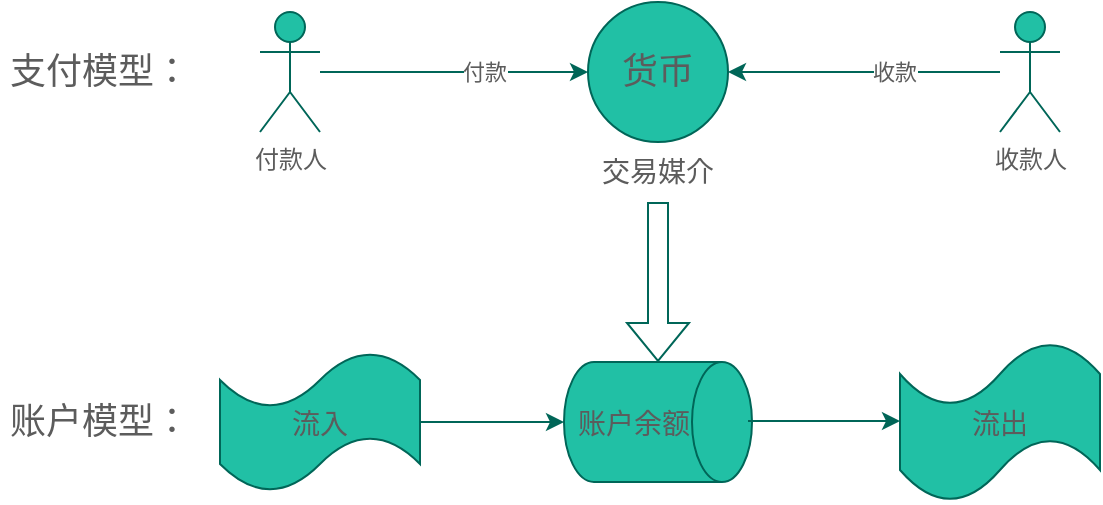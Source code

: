 <mxfile version="20.1.1" type="github" pages="2">
  <diagram id="f6H1rkS5LVtp8DxBB44C" name="账户模型">
    <mxGraphModel dx="1185" dy="635" grid="1" gridSize="10" guides="1" tooltips="1" connect="1" arrows="1" fold="1" page="1" pageScale="1" pageWidth="827" pageHeight="1169" math="0" shadow="0">
      <root>
        <mxCell id="0" />
        <mxCell id="1" parent="0" />
        <mxCell id="CPrKHJD8Jtr9ogx_GKBD-1" value="付款人" style="shape=umlActor;verticalLabelPosition=bottom;verticalAlign=top;html=1;outlineConnect=0;fillColor=#21C0A5;strokeColor=#006658;fontColor=#5C5C5C;" parent="1" vertex="1">
          <mxGeometry x="180" y="220" width="30" height="60" as="geometry" />
        </mxCell>
        <mxCell id="CPrKHJD8Jtr9ogx_GKBD-2" value="收款人" style="shape=umlActor;verticalLabelPosition=bottom;verticalAlign=top;html=1;outlineConnect=0;fillColor=#21C0A5;strokeColor=#006658;fontColor=#5C5C5C;" parent="1" vertex="1">
          <mxGeometry x="550" y="220" width="30" height="60" as="geometry" />
        </mxCell>
        <mxCell id="CPrKHJD8Jtr9ogx_GKBD-4" value="&lt;font style=&quot;font-size: 18px;&quot;&gt;货币&lt;/font&gt;" style="ellipse;whiteSpace=wrap;html=1;aspect=fixed;fillColor=#21C0A5;strokeColor=#006658;fontColor=#5C5C5C;" parent="1" vertex="1">
          <mxGeometry x="344" y="215" width="70" height="70" as="geometry" />
        </mxCell>
        <mxCell id="CPrKHJD8Jtr9ogx_GKBD-5" value="" style="endArrow=classic;html=1;rounded=0;entryX=0;entryY=0.5;entryDx=0;entryDy=0;strokeColor=#006658;fontColor=#5C5C5C;" parent="1" target="CPrKHJD8Jtr9ogx_GKBD-4" edge="1">
          <mxGeometry relative="1" as="geometry">
            <mxPoint x="210" y="250" as="sourcePoint" />
            <mxPoint x="280" y="250" as="targetPoint" />
          </mxGeometry>
        </mxCell>
        <mxCell id="CPrKHJD8Jtr9ogx_GKBD-6" value="付款" style="edgeLabel;resizable=0;html=1;align=center;verticalAlign=middle;fontColor=#5C5C5C;" parent="CPrKHJD8Jtr9ogx_GKBD-5" connectable="0" vertex="1">
          <mxGeometry relative="1" as="geometry">
            <mxPoint x="15" as="offset" />
          </mxGeometry>
        </mxCell>
        <mxCell id="CPrKHJD8Jtr9ogx_GKBD-8" value="" style="endArrow=classic;html=1;rounded=0;entryX=1;entryY=0.5;entryDx=0;entryDy=0;strokeColor=#006658;fontColor=#5C5C5C;" parent="1" source="CPrKHJD8Jtr9ogx_GKBD-2" target="CPrKHJD8Jtr9ogx_GKBD-4" edge="1">
          <mxGeometry relative="1" as="geometry">
            <mxPoint x="414" y="249.5" as="sourcePoint" />
            <mxPoint x="548" y="249.5" as="targetPoint" />
          </mxGeometry>
        </mxCell>
        <mxCell id="CPrKHJD8Jtr9ogx_GKBD-9" value="收款" style="edgeLabel;resizable=0;html=1;align=center;verticalAlign=middle;fontColor=#5C5C5C;" parent="CPrKHJD8Jtr9ogx_GKBD-8" connectable="0" vertex="1">
          <mxGeometry relative="1" as="geometry">
            <mxPoint x="15" as="offset" />
          </mxGeometry>
        </mxCell>
        <mxCell id="CPrKHJD8Jtr9ogx_GKBD-12" value="&lt;font style=&quot;font-size: 14px;&quot;&gt;交易媒介&lt;/font&gt;" style="text;html=1;strokeColor=none;fillColor=none;align=center;verticalAlign=middle;whiteSpace=wrap;rounded=0;fontColor=#5C5C5C;" parent="1" vertex="1">
          <mxGeometry x="349" y="285" width="60" height="30" as="geometry" />
        </mxCell>
        <mxCell id="CPrKHJD8Jtr9ogx_GKBD-13" value="&lt;font style=&quot;font-size: 18px;&quot;&gt;支付模型：&lt;/font&gt;" style="text;html=1;strokeColor=none;fillColor=none;align=center;verticalAlign=middle;whiteSpace=wrap;rounded=0;fontColor=#5C5C5C;" parent="1" vertex="1">
          <mxGeometry x="50" y="235" width="100" height="30" as="geometry" />
        </mxCell>
        <mxCell id="CPrKHJD8Jtr9ogx_GKBD-20" value="" style="edgeStyle=orthogonalEdgeStyle;rounded=0;orthogonalLoop=1;jettySize=auto;html=1;fontSize=18;strokeColor=#006658;fontColor=#5C5C5C;" parent="1" source="CPrKHJD8Jtr9ogx_GKBD-15" target="CPrKHJD8Jtr9ogx_GKBD-17" edge="1">
          <mxGeometry relative="1" as="geometry" />
        </mxCell>
        <mxCell id="CPrKHJD8Jtr9ogx_GKBD-15" value="&lt;font style=&quot;font-size: 14px;&quot;&gt;流入&lt;/font&gt;" style="shape=tape;whiteSpace=wrap;html=1;fontSize=18;fillColor=#21C0A5;strokeColor=#006658;fontColor=#5C5C5C;" parent="1" vertex="1">
          <mxGeometry x="160" y="390" width="100" height="70" as="geometry" />
        </mxCell>
        <mxCell id="CPrKHJD8Jtr9ogx_GKBD-16" value="&lt;font style=&quot;font-size: 14px;&quot;&gt;流出&lt;/font&gt;" style="shape=tape;whiteSpace=wrap;html=1;fontSize=18;fillColor=#21C0A5;strokeColor=#006658;fontColor=#5C5C5C;" parent="1" vertex="1">
          <mxGeometry x="500" y="385" width="100" height="80" as="geometry" />
        </mxCell>
        <mxCell id="CPrKHJD8Jtr9ogx_GKBD-17" value="&lt;font style=&quot;font-size: 14px;&quot;&gt;账户余额&lt;/font&gt;" style="shape=cylinder3;whiteSpace=wrap;html=1;boundedLbl=1;backgroundOutline=1;size=15;fontSize=18;direction=south;fillColor=#21C0A5;strokeColor=#006658;fontColor=#5C5C5C;" parent="1" vertex="1">
          <mxGeometry x="332" y="395" width="94" height="60" as="geometry" />
        </mxCell>
        <mxCell id="CPrKHJD8Jtr9ogx_GKBD-23" value="&lt;font style=&quot;font-size: 18px;&quot;&gt;账户模型：&lt;/font&gt;" style="text;html=1;strokeColor=none;fillColor=none;align=center;verticalAlign=middle;whiteSpace=wrap;rounded=0;fontColor=#5C5C5C;" parent="1" vertex="1">
          <mxGeometry x="50" y="410" width="100" height="30" as="geometry" />
        </mxCell>
        <mxCell id="CPrKHJD8Jtr9ogx_GKBD-24" value="" style="edgeStyle=orthogonalEdgeStyle;rounded=0;orthogonalLoop=1;jettySize=auto;html=1;fontSize=18;strokeColor=#006658;fontColor=#5C5C5C;" parent="1" target="CPrKHJD8Jtr9ogx_GKBD-16" edge="1">
          <mxGeometry relative="1" as="geometry">
            <mxPoint x="424" y="424.5" as="sourcePoint" />
            <mxPoint x="494" y="424.5" as="targetPoint" />
          </mxGeometry>
        </mxCell>
        <mxCell id="CPrKHJD8Jtr9ogx_GKBD-30" value="" style="shape=flexArrow;endArrow=classic;html=1;rounded=0;fontSize=14;exitX=0.5;exitY=1;exitDx=0;exitDy=0;strokeColor=#006658;fontColor=#5C5C5C;" parent="1" source="CPrKHJD8Jtr9ogx_GKBD-12" target="CPrKHJD8Jtr9ogx_GKBD-17" edge="1">
          <mxGeometry width="50" height="50" relative="1" as="geometry">
            <mxPoint x="370" y="330" as="sourcePoint" />
            <mxPoint x="420" y="280" as="targetPoint" />
          </mxGeometry>
        </mxCell>
      </root>
    </mxGraphModel>
  </diagram>
  <diagram id="QtaU4OuOjG64xkX3miVt" name="账户分类">
    <mxGraphModel dx="1422" dy="762" grid="1" gridSize="10" guides="1" tooltips="1" connect="1" arrows="1" fold="1" page="1" pageScale="1" pageWidth="827" pageHeight="1169" math="0" shadow="0">
      <root>
        <mxCell id="0" />
        <mxCell id="1" parent="0" />
        <mxCell id="R0pAKbaEvjGTQqBw01Ny-1" value="" style="rounded=1;whiteSpace=wrap;html=1;sketch=0;fillColor=#f8cecc;strokeColor=#b85450;" vertex="1" parent="1">
          <mxGeometry x="150" y="200" width="130" height="100" as="geometry" />
        </mxCell>
        <mxCell id="R0pAKbaEvjGTQqBw01Ny-2" value="&lt;span style=&quot;color: rgba(0, 0, 0, 0); font-family: monospace; font-size: 0px; text-align: start;&quot;&gt;%3CmxGraphModel%3E%3Croot%3E%3CmxCell%20id%3D%220%22%2F%3E%3CmxCell%20id%3D%221%22%20parent%3D%220%22%2F%3E%3CmxCell%20id%3D%222%22%20value%3D%22%E7%94%B5%E5%AD%90%E8%B4%A7%E5%B8%81%22%20style%3D%22ellipse%3BwhiteSpace%3Dwrap%3Bhtml%3D1%3Brounded%3D0%3Bsketch%3D0%3BfontColor%3D%235C5C5C%3BstrokeColor%3D%23006658%3BfillColor%3D%2321C0A5%3B%22%20vertex%3D%221%22%20parent%3D%221%22%3E%3CmxGeometry%20x%3D%22150%22%20y%3D%22240%22%20width%3D%22110%22%20height%3D%2260%22%20as%3D%22geometry%22%2F%3E%3C%2FmxCell%3E%3CmxCell%20id%3D%223%22%20value%3D%22%E6%B8%85%E7%AE%97%E8%B4%A6%E6%88%B7%22%20style%3D%22text%3Bhtml%3D1%3BstrokeColor%3Dnone%3BfillColor%3Dnone%3Balign%3Dcenter%3BverticalAlign%3Dmiddle%3BwhiteSpace%3Dwrap%3Brounded%3D0%3Bsketch%3D0%3BfontColor%3D%235C5C5C%3B%22%20vertex%3D%221%22%20parent%3D%221%22%3E%3CmxGeometry%20x%3D%22175%22%20y%3D%22200%22%20width%3D%2260%22%20height%3D%2230%22%20as%3D%22geometry%22%2F%3E%3C%2FmxCell%3E%3C%2Froot%3E%3C%2FmxGraphModel%3E&lt;/span&gt;" style="rounded=1;whiteSpace=wrap;html=1;sketch=0;strokeColor=#d79b00;fillColor=#ffe6cc;" vertex="1" parent="1">
          <mxGeometry x="300" y="200" width="130" height="100" as="geometry" />
        </mxCell>
        <mxCell id="R0pAKbaEvjGTQqBw01Ny-3" value="" style="rounded=1;whiteSpace=wrap;html=1;sketch=0;strokeColor=#82b366;fillColor=#d5e8d4;" vertex="1" parent="1">
          <mxGeometry x="450" y="200" width="130" height="100" as="geometry" />
        </mxCell>
        <mxCell id="R0pAKbaEvjGTQqBw01Ny-4" value="" style="rounded=1;whiteSpace=wrap;html=1;sketch=0;fontColor=#333333;strokeColor=#666666;fillColor=#f5f5f5;" vertex="1" parent="1">
          <mxGeometry x="600" y="200" width="130" height="100" as="geometry" />
        </mxCell>
        <mxCell id="R0pAKbaEvjGTQqBw01Ny-6" value="电子货币" style="ellipse;whiteSpace=wrap;html=1;rounded=0;sketch=0;fontColor=#5C5C5C;strokeColor=#006658;fillColor=#1CA38C;" vertex="1" parent="1">
          <mxGeometry x="160" y="240" width="110" height="60" as="geometry" />
        </mxCell>
        <mxCell id="R0pAKbaEvjGTQqBw01Ny-7" value="清算账户" style="text;html=1;strokeColor=none;fillColor=none;align=center;verticalAlign=middle;whiteSpace=wrap;rounded=0;sketch=0;fontColor=#5C5C5C;" vertex="1" parent="1">
          <mxGeometry x="185" y="200" width="60" height="30" as="geometry" />
        </mxCell>
        <mxCell id="R0pAKbaEvjGTQqBw01Ny-8" value="电子货币" style="ellipse;whiteSpace=wrap;html=1;rounded=0;sketch=0;fontColor=#5C5C5C;strokeColor=#006658;fillColor=#20BDA2;fillStyle=auto;" vertex="1" parent="1">
          <mxGeometry x="310" y="240" width="110" height="60" as="geometry" />
        </mxCell>
        <mxCell id="R0pAKbaEvjGTQqBw01Ny-9" value="结算账户" style="text;html=1;strokeColor=none;fillColor=none;align=center;verticalAlign=middle;whiteSpace=wrap;rounded=0;sketch=0;fontColor=#5C5C5C;" vertex="1" parent="1">
          <mxGeometry x="335" y="200" width="60" height="30" as="geometry" />
        </mxCell>
        <mxCell id="R0pAKbaEvjGTQqBw01Ny-10" value="电子货币" style="ellipse;whiteSpace=wrap;html=1;rounded=0;sketch=0;fontColor=#5C5C5C;strokeColor=#006658;fillColor=#26DEBF;" vertex="1" parent="1">
          <mxGeometry x="460" y="240" width="110" height="60" as="geometry" />
        </mxCell>
        <mxCell id="R0pAKbaEvjGTQqBw01Ny-11" value="支付账户" style="text;html=1;strokeColor=none;fillColor=none;align=center;verticalAlign=middle;whiteSpace=wrap;rounded=0;sketch=0;fontColor=#5C5C5C;" vertex="1" parent="1">
          <mxGeometry x="485" y="200" width="60" height="30" as="geometry" />
        </mxCell>
        <mxCell id="R0pAKbaEvjGTQqBw01Ny-12" value="电子货币" style="ellipse;whiteSpace=wrap;html=1;rounded=0;sketch=0;fontColor=#5C5C5C;strokeColor=#006658;fillColor=#2AF2D0;" vertex="1" parent="1">
          <mxGeometry x="610" y="240" width="110" height="60" as="geometry" />
        </mxCell>
        <mxCell id="R0pAKbaEvjGTQqBw01Ny-13" value="虚拟账户" style="text;html=1;strokeColor=none;fillColor=none;align=center;verticalAlign=middle;whiteSpace=wrap;rounded=0;sketch=0;fontColor=#5C5C5C;" vertex="1" parent="1">
          <mxGeometry x="635" y="200" width="60" height="30" as="geometry" />
        </mxCell>
        <mxCell id="R0pAKbaEvjGTQqBw01Ny-14" style="edgeStyle=orthogonalEdgeStyle;curved=0;rounded=1;sketch=0;orthogonalLoop=1;jettySize=auto;html=1;exitX=0.5;exitY=1;exitDx=0;exitDy=0;fontColor=#5C5C5C;strokeColor=#006658;fillColor=#21C0A5;" edge="1" parent="1" source="R0pAKbaEvjGTQqBw01Ny-13" target="R0pAKbaEvjGTQqBw01Ny-13">
          <mxGeometry relative="1" as="geometry" />
        </mxCell>
        <mxCell id="R0pAKbaEvjGTQqBw01Ny-16" value="" style="verticalLabelPosition=bottom;verticalAlign=top;html=1;shape=mxgraph.basic.orthogonal_triangle;rounded=0;sketch=0;fillStyle=auto;strokeColor=#9673a6;fillColor=#e1d5e7;direction=south;" vertex="1" parent="1">
          <mxGeometry x="150" y="320" width="580" height="70" as="geometry" />
        </mxCell>
        <mxCell id="R0pAKbaEvjGTQqBw01Ny-17" value="高信用" style="text;html=1;strokeColor=none;fillColor=none;align=center;verticalAlign=middle;whiteSpace=wrap;rounded=0;sketch=0;fillStyle=auto;fontColor=#5C5C5C;" vertex="1" parent="1">
          <mxGeometry x="150" y="390" width="60" height="30" as="geometry" />
        </mxCell>
        <mxCell id="R0pAKbaEvjGTQqBw01Ny-18" value="低信用" style="text;html=1;strokeColor=none;fillColor=none;align=center;verticalAlign=middle;whiteSpace=wrap;rounded=0;sketch=0;fillStyle=auto;fontColor=#5C5C5C;" vertex="1" parent="1">
          <mxGeometry x="670" y="320" width="60" height="30" as="geometry" />
        </mxCell>
      </root>
    </mxGraphModel>
  </diagram>
</mxfile>
